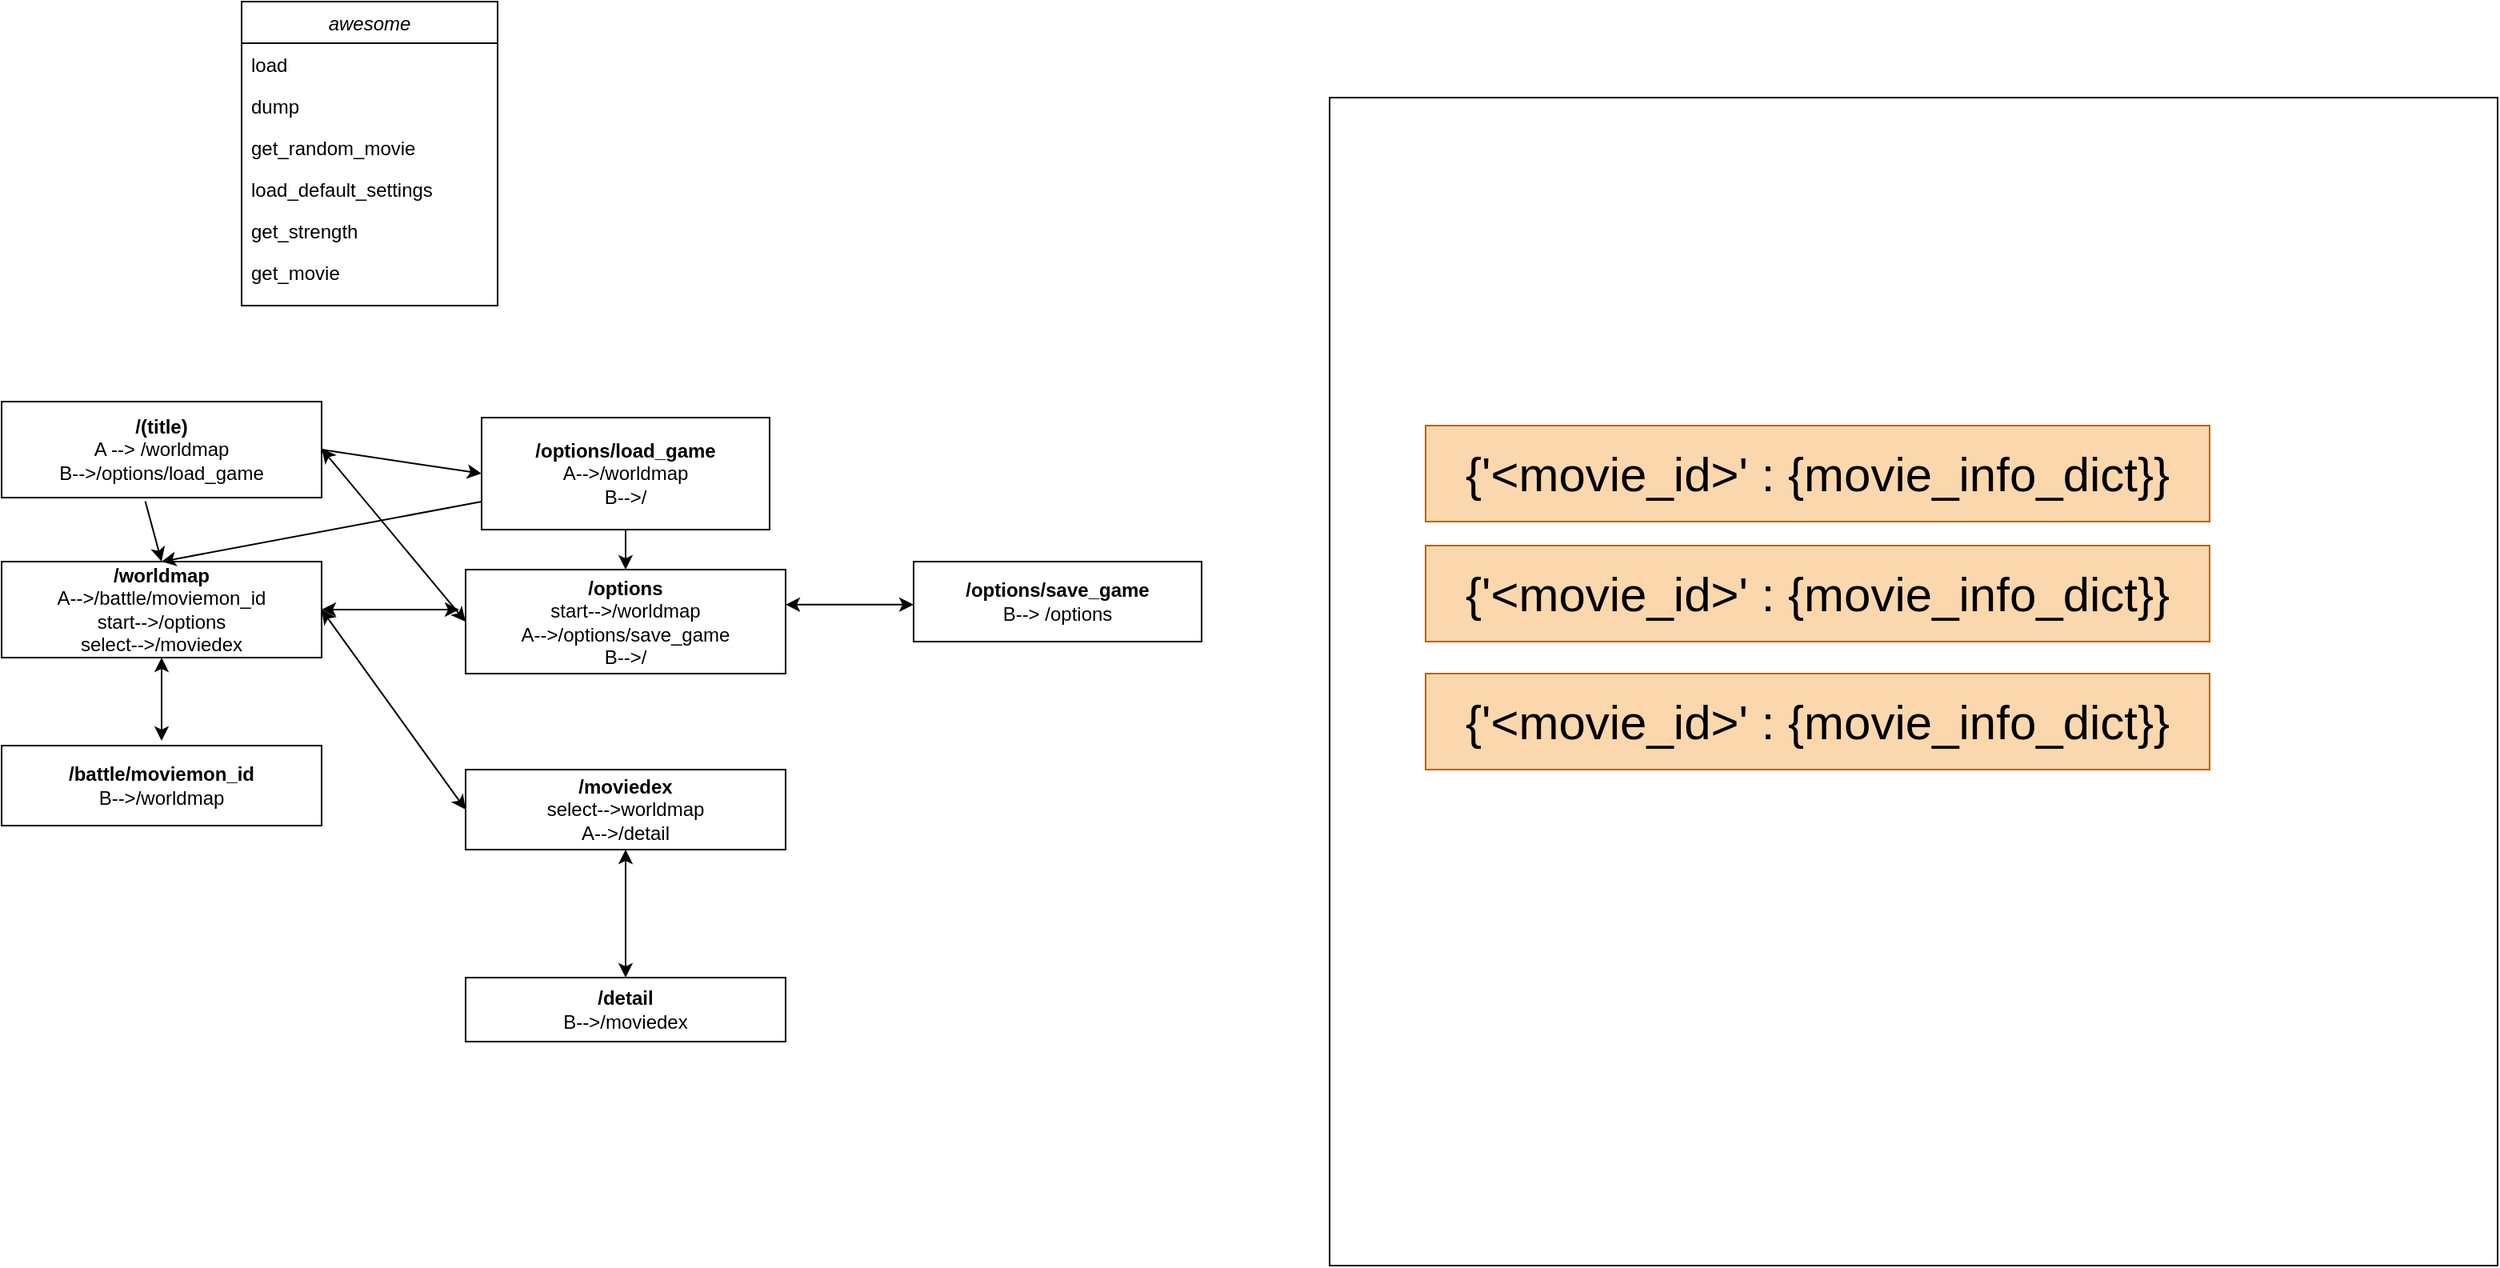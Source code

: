 <mxfile version="14.7.3" type="github">
  <diagram id="C5RBs43oDa-KdzZeNtuy" name="Page-1">
    <mxGraphModel dx="1253" dy="894" grid="1" gridSize="10" guides="1" tooltips="1" connect="1" arrows="1" fold="1" page="1" pageScale="1" pageWidth="827" pageHeight="1169" math="0" shadow="0">
      <root>
        <mxCell id="WIyWlLk6GJQsqaUBKTNV-0" />
        <mxCell id="WIyWlLk6GJQsqaUBKTNV-1" parent="WIyWlLk6GJQsqaUBKTNV-0" />
        <mxCell id="XrSL-Z-DYYKuxW4y9-j6-3" value="awesome" style="swimlane;fontStyle=2;align=center;verticalAlign=top;childLayout=stackLayout;horizontal=1;startSize=26;horizontalStack=0;resizeParent=1;resizeLast=0;collapsible=1;marginBottom=0;rounded=0;shadow=0;strokeWidth=1;" parent="WIyWlLk6GJQsqaUBKTNV-1" vertex="1">
          <mxGeometry x="180" y="70" width="160" height="190" as="geometry">
            <mxRectangle x="230" y="140" width="160" height="26" as="alternateBounds" />
          </mxGeometry>
        </mxCell>
        <mxCell id="XrSL-Z-DYYKuxW4y9-j6-4" value="load" style="text;align=left;verticalAlign=top;spacingLeft=4;spacingRight=4;overflow=hidden;rotatable=0;points=[[0,0.5],[1,0.5]];portConstraint=eastwest;" parent="XrSL-Z-DYYKuxW4y9-j6-3" vertex="1">
          <mxGeometry y="26" width="160" height="26" as="geometry" />
        </mxCell>
        <mxCell id="XrSL-Z-DYYKuxW4y9-j6-5" value="dump" style="text;align=left;verticalAlign=top;spacingLeft=4;spacingRight=4;overflow=hidden;rotatable=0;points=[[0,0.5],[1,0.5]];portConstraint=eastwest;rounded=0;shadow=0;html=0;" parent="XrSL-Z-DYYKuxW4y9-j6-3" vertex="1">
          <mxGeometry y="52" width="160" height="26" as="geometry" />
        </mxCell>
        <mxCell id="XrSL-Z-DYYKuxW4y9-j6-6" value="get_random_movie" style="text;align=left;verticalAlign=top;spacingLeft=4;spacingRight=4;overflow=hidden;rotatable=0;points=[[0,0.5],[1,0.5]];portConstraint=eastwest;rounded=0;shadow=0;html=0;" parent="XrSL-Z-DYYKuxW4y9-j6-3" vertex="1">
          <mxGeometry y="78" width="160" height="26" as="geometry" />
        </mxCell>
        <mxCell id="XrSL-Z-DYYKuxW4y9-j6-7" value="load_default_settings" style="text;align=left;verticalAlign=top;spacingLeft=4;spacingRight=4;overflow=hidden;rotatable=0;points=[[0,0.5],[1,0.5]];portConstraint=eastwest;rounded=0;shadow=0;html=0;" parent="XrSL-Z-DYYKuxW4y9-j6-3" vertex="1">
          <mxGeometry y="104" width="160" height="26" as="geometry" />
        </mxCell>
        <mxCell id="XrSL-Z-DYYKuxW4y9-j6-8" value="get_strength" style="text;align=left;verticalAlign=top;spacingLeft=4;spacingRight=4;overflow=hidden;rotatable=0;points=[[0,0.5],[1,0.5]];portConstraint=eastwest;rounded=0;shadow=0;html=0;" parent="XrSL-Z-DYYKuxW4y9-j6-3" vertex="1">
          <mxGeometry y="130" width="160" height="26" as="geometry" />
        </mxCell>
        <mxCell id="XrSL-Z-DYYKuxW4y9-j6-9" value="get_movie" style="text;align=left;verticalAlign=top;spacingLeft=4;spacingRight=4;overflow=hidden;rotatable=0;points=[[0,0.5],[1,0.5]];portConstraint=eastwest;rounded=0;shadow=0;html=0;" parent="XrSL-Z-DYYKuxW4y9-j6-3" vertex="1">
          <mxGeometry y="156" width="160" height="26" as="geometry" />
        </mxCell>
        <mxCell id="XrSL-Z-DYYKuxW4y9-j6-31" value="&lt;b&gt;/(title)&lt;br&gt;&lt;/b&gt;A --&amp;gt; /worldmap&lt;br&gt;B--&amp;gt;/options/load_game" style="rounded=0;whiteSpace=wrap;html=1;" parent="WIyWlLk6GJQsqaUBKTNV-1" vertex="1">
          <mxGeometry x="30" y="320" width="200" height="60" as="geometry" />
        </mxCell>
        <mxCell id="XrSL-Z-DYYKuxW4y9-j6-32" value="&lt;b&gt;/worldmap&lt;br&gt;&lt;/b&gt;A--&amp;gt;/battle/moviemon_id&lt;br&gt;start--&amp;gt;/options&lt;br&gt;select--&amp;gt;/moviedex" style="rounded=0;whiteSpace=wrap;html=1;" parent="WIyWlLk6GJQsqaUBKTNV-1" vertex="1">
          <mxGeometry x="30" y="420" width="200" height="60" as="geometry" />
        </mxCell>
        <mxCell id="XrSL-Z-DYYKuxW4y9-j6-34" value="&lt;b&gt;/moviedex&lt;/b&gt;&lt;br&gt;select--&amp;gt;worldmap&lt;br&gt;A--&amp;gt;/detail" style="rounded=0;whiteSpace=wrap;html=1;" parent="WIyWlLk6GJQsqaUBKTNV-1" vertex="1">
          <mxGeometry x="320" y="550" width="200" height="50" as="geometry" />
        </mxCell>
        <mxCell id="XrSL-Z-DYYKuxW4y9-j6-35" value="&lt;b&gt;/detail&lt;/b&gt;&lt;br&gt;B--&amp;gt;/moviedex" style="rounded=0;whiteSpace=wrap;html=1;" parent="WIyWlLk6GJQsqaUBKTNV-1" vertex="1">
          <mxGeometry x="320" y="680" width="200" height="40" as="geometry" />
        </mxCell>
        <mxCell id="XrSL-Z-DYYKuxW4y9-j6-36" value="&lt;b&gt;/options&lt;/b&gt;&lt;br&gt;start--&amp;gt;/worldmap&lt;br&gt;A--&amp;gt;/options/save_game&lt;br&gt;B--&amp;gt;/" style="rounded=0;whiteSpace=wrap;html=1;" parent="WIyWlLk6GJQsqaUBKTNV-1" vertex="1">
          <mxGeometry x="320" y="425" width="200" height="65" as="geometry" />
        </mxCell>
        <mxCell id="XrSL-Z-DYYKuxW4y9-j6-37" value="&lt;b&gt;/battle/moviemon_id&lt;br&gt;&lt;/b&gt;B--&amp;gt;/worldmap" style="rounded=0;whiteSpace=wrap;html=1;" parent="WIyWlLk6GJQsqaUBKTNV-1" vertex="1">
          <mxGeometry x="30" y="535" width="200" height="50" as="geometry" />
        </mxCell>
        <mxCell id="XrSL-Z-DYYKuxW4y9-j6-52" value="" style="edgeStyle=orthogonalEdgeStyle;rounded=0;orthogonalLoop=1;jettySize=auto;html=1;" parent="WIyWlLk6GJQsqaUBKTNV-1" source="XrSL-Z-DYYKuxW4y9-j6-38" target="XrSL-Z-DYYKuxW4y9-j6-36" edge="1">
          <mxGeometry relative="1" as="geometry" />
        </mxCell>
        <mxCell id="XrSL-Z-DYYKuxW4y9-j6-38" value="&lt;b&gt;/options/load_game&lt;/b&gt;&lt;br&gt;A--&amp;gt;/worldmap&lt;br&gt;B--&amp;gt;/" style="rounded=0;whiteSpace=wrap;html=1;" parent="WIyWlLk6GJQsqaUBKTNV-1" vertex="1">
          <mxGeometry x="330" y="330" width="180" height="70" as="geometry" />
        </mxCell>
        <mxCell id="XrSL-Z-DYYKuxW4y9-j6-39" value="&lt;b&gt;/options/save_game&lt;/b&gt;&lt;br&gt;B--&amp;gt; /options" style="rounded=0;whiteSpace=wrap;html=1;" parent="WIyWlLk6GJQsqaUBKTNV-1" vertex="1">
          <mxGeometry x="600" y="420" width="180" height="50" as="geometry" />
        </mxCell>
        <mxCell id="XrSL-Z-DYYKuxW4y9-j6-40" value="" style="endArrow=classic;startArrow=classic;html=1;" parent="WIyWlLk6GJQsqaUBKTNV-1" edge="1">
          <mxGeometry width="50" height="50" relative="1" as="geometry">
            <mxPoint x="130" y="532" as="sourcePoint" />
            <mxPoint x="130" y="480" as="targetPoint" />
            <Array as="points" />
          </mxGeometry>
        </mxCell>
        <mxCell id="XrSL-Z-DYYKuxW4y9-j6-41" value="" style="endArrow=classic;startArrow=classic;html=1;" parent="WIyWlLk6GJQsqaUBKTNV-1" edge="1">
          <mxGeometry width="50" height="50" relative="1" as="geometry">
            <mxPoint x="316" y="450" as="sourcePoint" />
            <mxPoint x="230" y="450" as="targetPoint" />
            <Array as="points">
              <mxPoint x="270" y="450" />
            </Array>
          </mxGeometry>
        </mxCell>
        <mxCell id="XrSL-Z-DYYKuxW4y9-j6-42" value="" style="endArrow=classic;startArrow=classic;html=1;exitX=0;exitY=0.5;exitDx=0;exitDy=0;" parent="WIyWlLk6GJQsqaUBKTNV-1" source="XrSL-Z-DYYKuxW4y9-j6-34" edge="1">
          <mxGeometry width="50" height="50" relative="1" as="geometry">
            <mxPoint x="310" y="456.25" as="sourcePoint" />
            <mxPoint x="230" y="450.0" as="targetPoint" />
            <Array as="points" />
          </mxGeometry>
        </mxCell>
        <mxCell id="XrSL-Z-DYYKuxW4y9-j6-43" value="" style="endArrow=classic;startArrow=classic;html=1;exitX=0.5;exitY=0;exitDx=0;exitDy=0;" parent="WIyWlLk6GJQsqaUBKTNV-1" source="XrSL-Z-DYYKuxW4y9-j6-35" edge="1">
          <mxGeometry width="50" height="50" relative="1" as="geometry">
            <mxPoint x="510" y="595.0" as="sourcePoint" />
            <mxPoint x="420" y="600" as="targetPoint" />
            <Array as="points" />
          </mxGeometry>
        </mxCell>
        <mxCell id="XrSL-Z-DYYKuxW4y9-j6-44" value="" style="endArrow=classic;startArrow=classic;html=1;exitX=0;exitY=0.5;exitDx=0;exitDy=0;" parent="WIyWlLk6GJQsqaUBKTNV-1" source="XrSL-Z-DYYKuxW4y9-j6-36" edge="1">
          <mxGeometry width="50" height="50" relative="1" as="geometry">
            <mxPoint x="310" y="349.41" as="sourcePoint" />
            <mxPoint x="230" y="349.41" as="targetPoint" />
            <Array as="points" />
          </mxGeometry>
        </mxCell>
        <mxCell id="XrSL-Z-DYYKuxW4y9-j6-45" value="" style="endArrow=classic;startArrow=classic;html=1;" parent="WIyWlLk6GJQsqaUBKTNV-1" edge="1">
          <mxGeometry width="50" height="50" relative="1" as="geometry">
            <mxPoint x="600" y="446.91" as="sourcePoint" />
            <mxPoint x="520" y="446.91" as="targetPoint" />
            <Array as="points">
              <mxPoint x="554" y="446.91" />
            </Array>
          </mxGeometry>
        </mxCell>
        <mxCell id="XrSL-Z-DYYKuxW4y9-j6-48" value="" style="endArrow=classic;html=1;entryX=0.5;entryY=0;entryDx=0;entryDy=0;exitX=0;exitY=0.75;exitDx=0;exitDy=0;" parent="WIyWlLk6GJQsqaUBKTNV-1" source="XrSL-Z-DYYKuxW4y9-j6-38" target="XrSL-Z-DYYKuxW4y9-j6-32" edge="1">
          <mxGeometry width="50" height="50" relative="1" as="geometry">
            <mxPoint x="380" y="750" as="sourcePoint" />
            <mxPoint x="430" y="700" as="targetPoint" />
            <Array as="points" />
          </mxGeometry>
        </mxCell>
        <mxCell id="XrSL-Z-DYYKuxW4y9-j6-49" value="" style="endArrow=classic;html=1;entryX=0;entryY=0.5;entryDx=0;entryDy=0;exitX=1;exitY=0.5;exitDx=0;exitDy=0;" parent="WIyWlLk6GJQsqaUBKTNV-1" source="XrSL-Z-DYYKuxW4y9-j6-31" target="XrSL-Z-DYYKuxW4y9-j6-38" edge="1">
          <mxGeometry width="50" height="50" relative="1" as="geometry">
            <mxPoint x="347.143" y="380" as="sourcePoint" />
            <mxPoint x="140" y="430" as="targetPoint" />
            <Array as="points" />
          </mxGeometry>
        </mxCell>
        <mxCell id="XrSL-Z-DYYKuxW4y9-j6-50" value="" style="endArrow=classic;html=1;entryX=0.5;entryY=0;entryDx=0;entryDy=0;exitX=0.449;exitY=1.037;exitDx=0;exitDy=0;exitPerimeter=0;" parent="WIyWlLk6GJQsqaUBKTNV-1" source="XrSL-Z-DYYKuxW4y9-j6-31" target="XrSL-Z-DYYKuxW4y9-j6-32" edge="1">
          <mxGeometry width="50" height="50" relative="1" as="geometry">
            <mxPoint x="120" y="390" as="sourcePoint" />
            <mxPoint x="220" y="390" as="targetPoint" />
            <Array as="points" />
          </mxGeometry>
        </mxCell>
        <mxCell id="Gw7LNWCgA5Bi8_xgoBQO-0" value="" style="whiteSpace=wrap;html=1;aspect=fixed;fillColor=none;" vertex="1" parent="WIyWlLk6GJQsqaUBKTNV-1">
          <mxGeometry x="860" y="130" width="730" height="730" as="geometry" />
        </mxCell>
        <mxCell id="Gw7LNWCgA5Bi8_xgoBQO-5" value="&lt;font style=&quot;font-size: 30px&quot;&gt;{&#39;&amp;lt;movie_id&amp;gt;&#39; : {movie_info_dict}}&lt;/font&gt;" style="rounded=0;whiteSpace=wrap;html=1;fillColor=#fad7ac;strokeColor=#b46504;" vertex="1" parent="WIyWlLk6GJQsqaUBKTNV-1">
          <mxGeometry x="920" y="490" width="490" height="60" as="geometry" />
        </mxCell>
        <mxCell id="Gw7LNWCgA5Bi8_xgoBQO-6" value="&lt;font style=&quot;font-size: 30px&quot;&gt;{&#39;&amp;lt;movie_id&amp;gt;&#39; : {movie_info_dict}}&lt;/font&gt;" style="rounded=0;whiteSpace=wrap;html=1;fillColor=#fad7ac;strokeColor=#b46504;" vertex="1" parent="WIyWlLk6GJQsqaUBKTNV-1">
          <mxGeometry x="920" y="410" width="490" height="60" as="geometry" />
        </mxCell>
        <mxCell id="Gw7LNWCgA5Bi8_xgoBQO-9" value="&lt;font style=&quot;font-size: 30px&quot;&gt;{&#39;&amp;lt;movie_id&amp;gt;&#39; : {movie_info_dict}}&lt;/font&gt;" style="rounded=0;whiteSpace=wrap;html=1;fillColor=#fad7ac;strokeColor=#b46504;" vertex="1" parent="WIyWlLk6GJQsqaUBKTNV-1">
          <mxGeometry x="920" y="335" width="490" height="60" as="geometry" />
        </mxCell>
      </root>
    </mxGraphModel>
  </diagram>
</mxfile>

